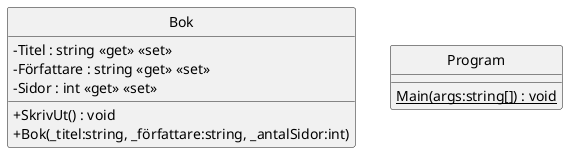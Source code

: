 @startuml
skinparam classAttributeIconSize 0
skinparam Monochrome true
hide circle
class Bok {
    - Titel : string <<get>> <<set>>
    - Författare : string <<get>> <<set>>
    - Sidor : int <<get>> <<set>>
    + SkrivUt() : void
    + Bok(_titel:string, _författare:string, _antalSidor:int)
}
class Program {
    {static} Main(args:string[]) : void
}
@enduml
